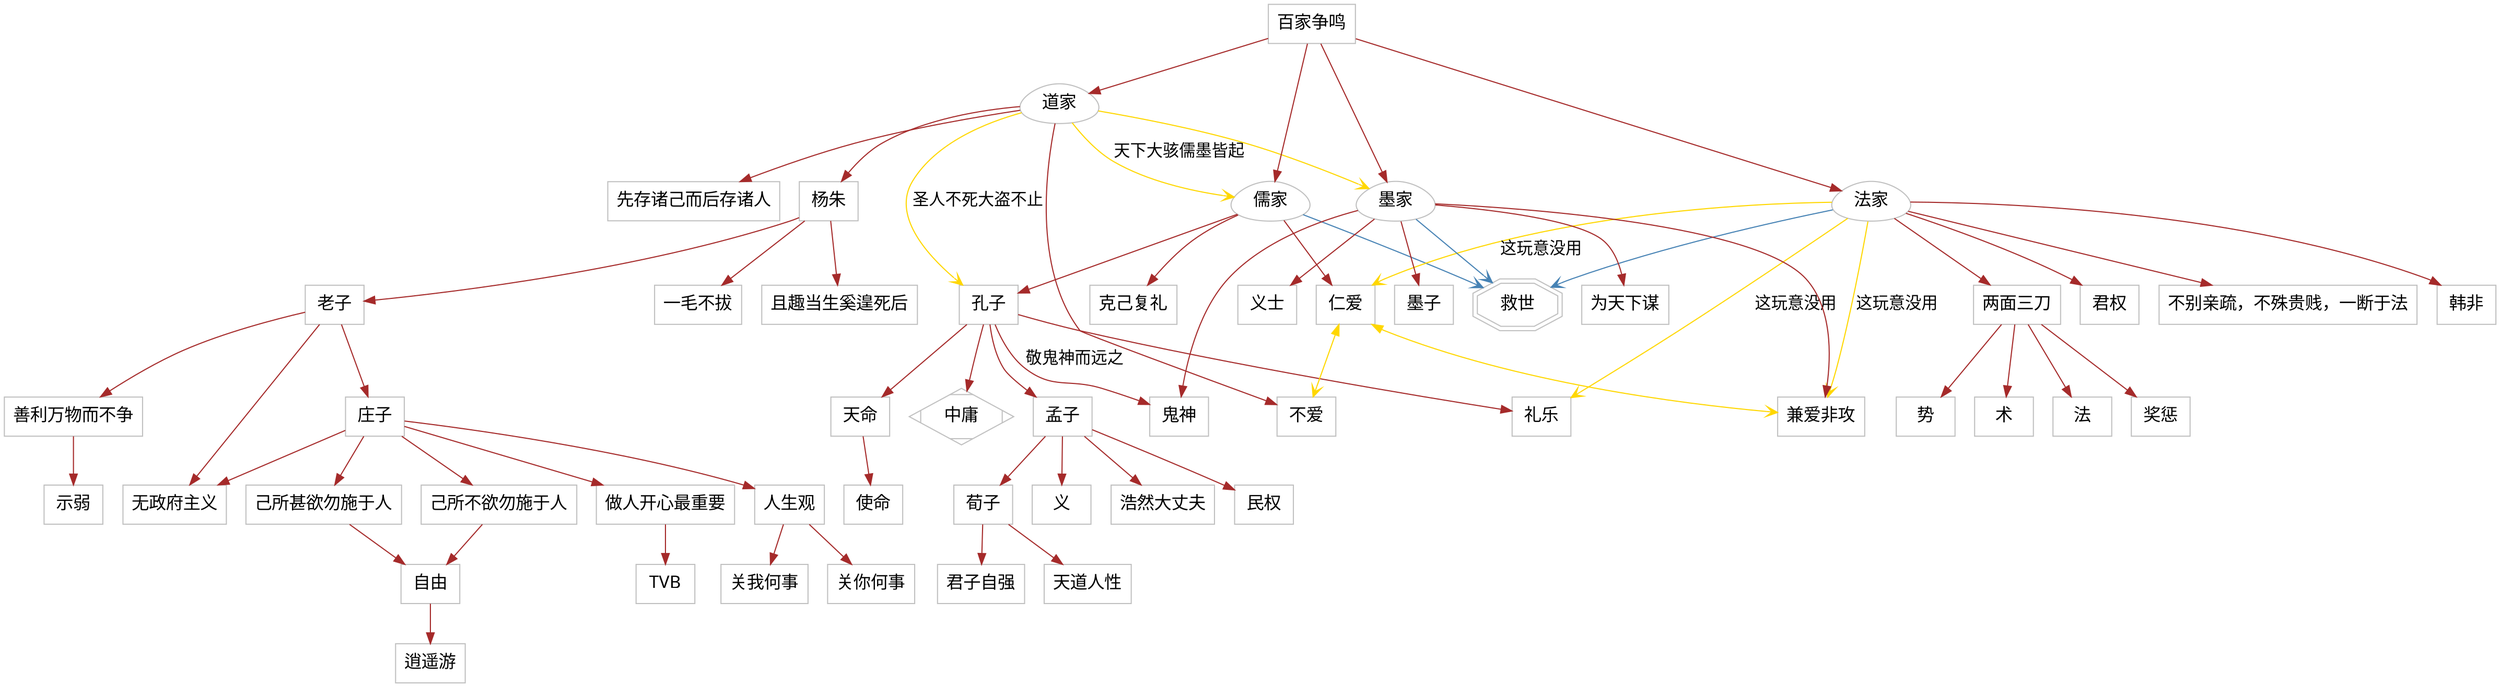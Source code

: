 digraph show {
 
    // node
  
//rankdir = LR;
 
  node[shape="box" , fontname="DFKai-SB" fontsize=16 size="5,5" color="gray" distortion=.7]
  edge[ fontname="DFKai-SB" fontsize=15 fontcolor="black" color="brown" style="filled"]
 
儒家[shape="egg"]
道家[shape="egg"]
法家[shape="egg"]
墨家[shape="egg"]
救世[shape="doubleoctagon"]
中庸[shape="Mdiamond"]
百家争鸣->儒家->克己复礼
百家争鸣->墨家->兼爱非攻
百家争鸣->法家
法家->"不别亲疏，不殊贵贱，一断于法"
百家争鸣->道家
儒家->孔子->孟子->荀子
墨家->墨子
墨家->为天下谋
儒家->仁爱
道家->杨朱->老子->庄子
老子->善利万物而不争->示弱
老子->无政府主义
庄子->无政府主义
庄子->己所不欲勿施于人->自由
庄子->己所甚欲勿施于人->自由
自由->逍遥游
庄子->人生观->关你何事
人生观->关我何事
庄子->做人开心最重要->TVB
杨朱->一毛不拔
杨朱->且趣当生奚遑死后
法家->韩非
法家->两面三刀->奖惩
两面三刀->势
两面三刀->术
两面三刀->法
孔子->中庸
孔子->礼乐
孔子->鬼神[label="敬鬼神而远之"]
孔子->天命->使命
孟子->义
孟子->浩然大丈夫
孟子->民权
荀子->天道人性
荀子->君子自强
法家->君权
儒家->救世[arrowhead="vee" color ="steelblue"]
墨家->救世[arrowhead="vee" color ="steelblue"]
法家->救世[arrowhead="vee" color ="steelblue"]
墨家->鬼神
墨家->义士
道家->儒家[arrowhead="vee" color ="gold" label="天下大骇儒墨皆起"]
道家->孔子[arrowhead="vee" color ="gold" label="圣人不死大盗不止"]
道家->墨家[arrowhead="vee" color ="gold"  ]
道家->不爱
道家->先存诸己而后存诸人
法家->仁爱[arrowhead="vee" color ="gold" label="这玩意没用"]
法家->礼乐[arrowhead="vee" color ="gold" label="这玩意没用"]
法家->兼爱非攻[arrowhead="vee" color ="gold" label="这玩意没用"]
仁爱->兼爱非攻[arrowhead="vee" color ="gold"  dir="both"]
仁爱->不爱[arrowhead="vee" color ="gold"  dir="both"]
  
 
   
 
}